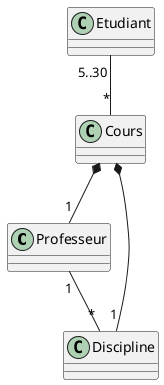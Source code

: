 @startuml
class Professeur
class Discipline
class Cours
class Etudiant

Professeur "1" -- "*" Discipline
Cours *-- "1" Professeur
Cours *-- "1" Discipline
Etudiant "5..30" -- "*" Cours

@enduml